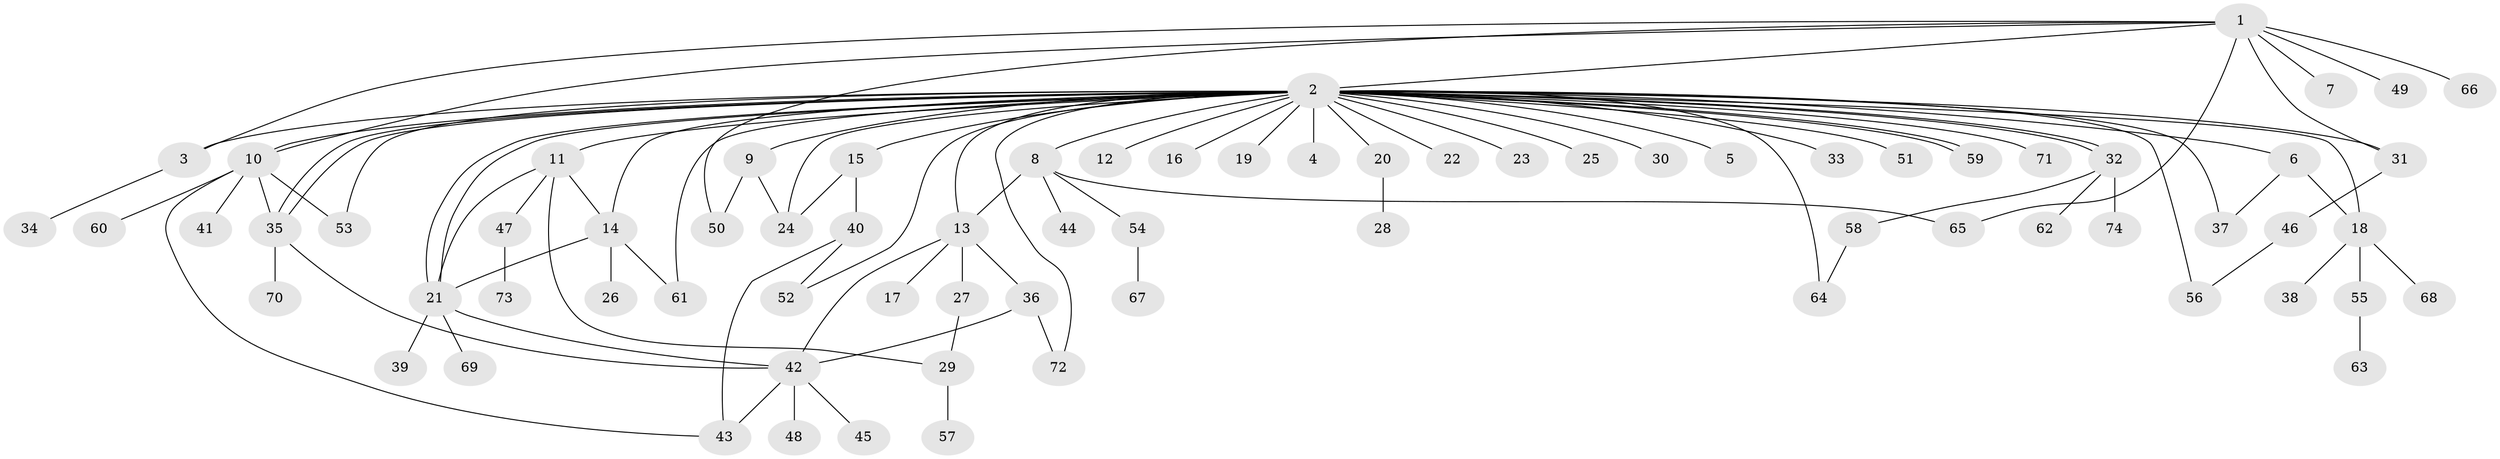 // coarse degree distribution, {5: 0.041666666666666664, 10: 0.041666666666666664, 2: 0.25, 13: 0.041666666666666664, 4: 0.08333333333333333, 3: 0.08333333333333333, 1: 0.4166666666666667, 6: 0.041666666666666664}
// Generated by graph-tools (version 1.1) at 2025/50/03/04/25 22:50:19]
// undirected, 74 vertices, 103 edges
graph export_dot {
  node [color=gray90,style=filled];
  1;
  2;
  3;
  4;
  5;
  6;
  7;
  8;
  9;
  10;
  11;
  12;
  13;
  14;
  15;
  16;
  17;
  18;
  19;
  20;
  21;
  22;
  23;
  24;
  25;
  26;
  27;
  28;
  29;
  30;
  31;
  32;
  33;
  34;
  35;
  36;
  37;
  38;
  39;
  40;
  41;
  42;
  43;
  44;
  45;
  46;
  47;
  48;
  49;
  50;
  51;
  52;
  53;
  54;
  55;
  56;
  57;
  58;
  59;
  60;
  61;
  62;
  63;
  64;
  65;
  66;
  67;
  68;
  69;
  70;
  71;
  72;
  73;
  74;
  1 -- 2;
  1 -- 3;
  1 -- 7;
  1 -- 10;
  1 -- 31;
  1 -- 49;
  1 -- 50;
  1 -- 65;
  1 -- 66;
  2 -- 3;
  2 -- 4;
  2 -- 5;
  2 -- 6;
  2 -- 8;
  2 -- 9;
  2 -- 10;
  2 -- 11;
  2 -- 12;
  2 -- 13;
  2 -- 14;
  2 -- 15;
  2 -- 16;
  2 -- 18;
  2 -- 19;
  2 -- 20;
  2 -- 21;
  2 -- 21;
  2 -- 22;
  2 -- 23;
  2 -- 24;
  2 -- 25;
  2 -- 30;
  2 -- 31;
  2 -- 32;
  2 -- 32;
  2 -- 33;
  2 -- 35;
  2 -- 35;
  2 -- 37;
  2 -- 51;
  2 -- 52;
  2 -- 53;
  2 -- 56;
  2 -- 59;
  2 -- 59;
  2 -- 61;
  2 -- 64;
  2 -- 71;
  2 -- 72;
  3 -- 34;
  6 -- 18;
  6 -- 37;
  8 -- 13;
  8 -- 44;
  8 -- 54;
  8 -- 65;
  9 -- 24;
  9 -- 50;
  10 -- 35;
  10 -- 41;
  10 -- 43;
  10 -- 53;
  10 -- 60;
  11 -- 14;
  11 -- 21;
  11 -- 29;
  11 -- 47;
  13 -- 17;
  13 -- 27;
  13 -- 36;
  13 -- 42;
  14 -- 21;
  14 -- 26;
  14 -- 61;
  15 -- 24;
  15 -- 40;
  18 -- 38;
  18 -- 55;
  18 -- 68;
  20 -- 28;
  21 -- 39;
  21 -- 42;
  21 -- 69;
  27 -- 29;
  29 -- 57;
  31 -- 46;
  32 -- 58;
  32 -- 62;
  32 -- 74;
  35 -- 42;
  35 -- 70;
  36 -- 42;
  36 -- 72;
  40 -- 43;
  40 -- 52;
  42 -- 43;
  42 -- 45;
  42 -- 48;
  46 -- 56;
  47 -- 73;
  54 -- 67;
  55 -- 63;
  58 -- 64;
}
